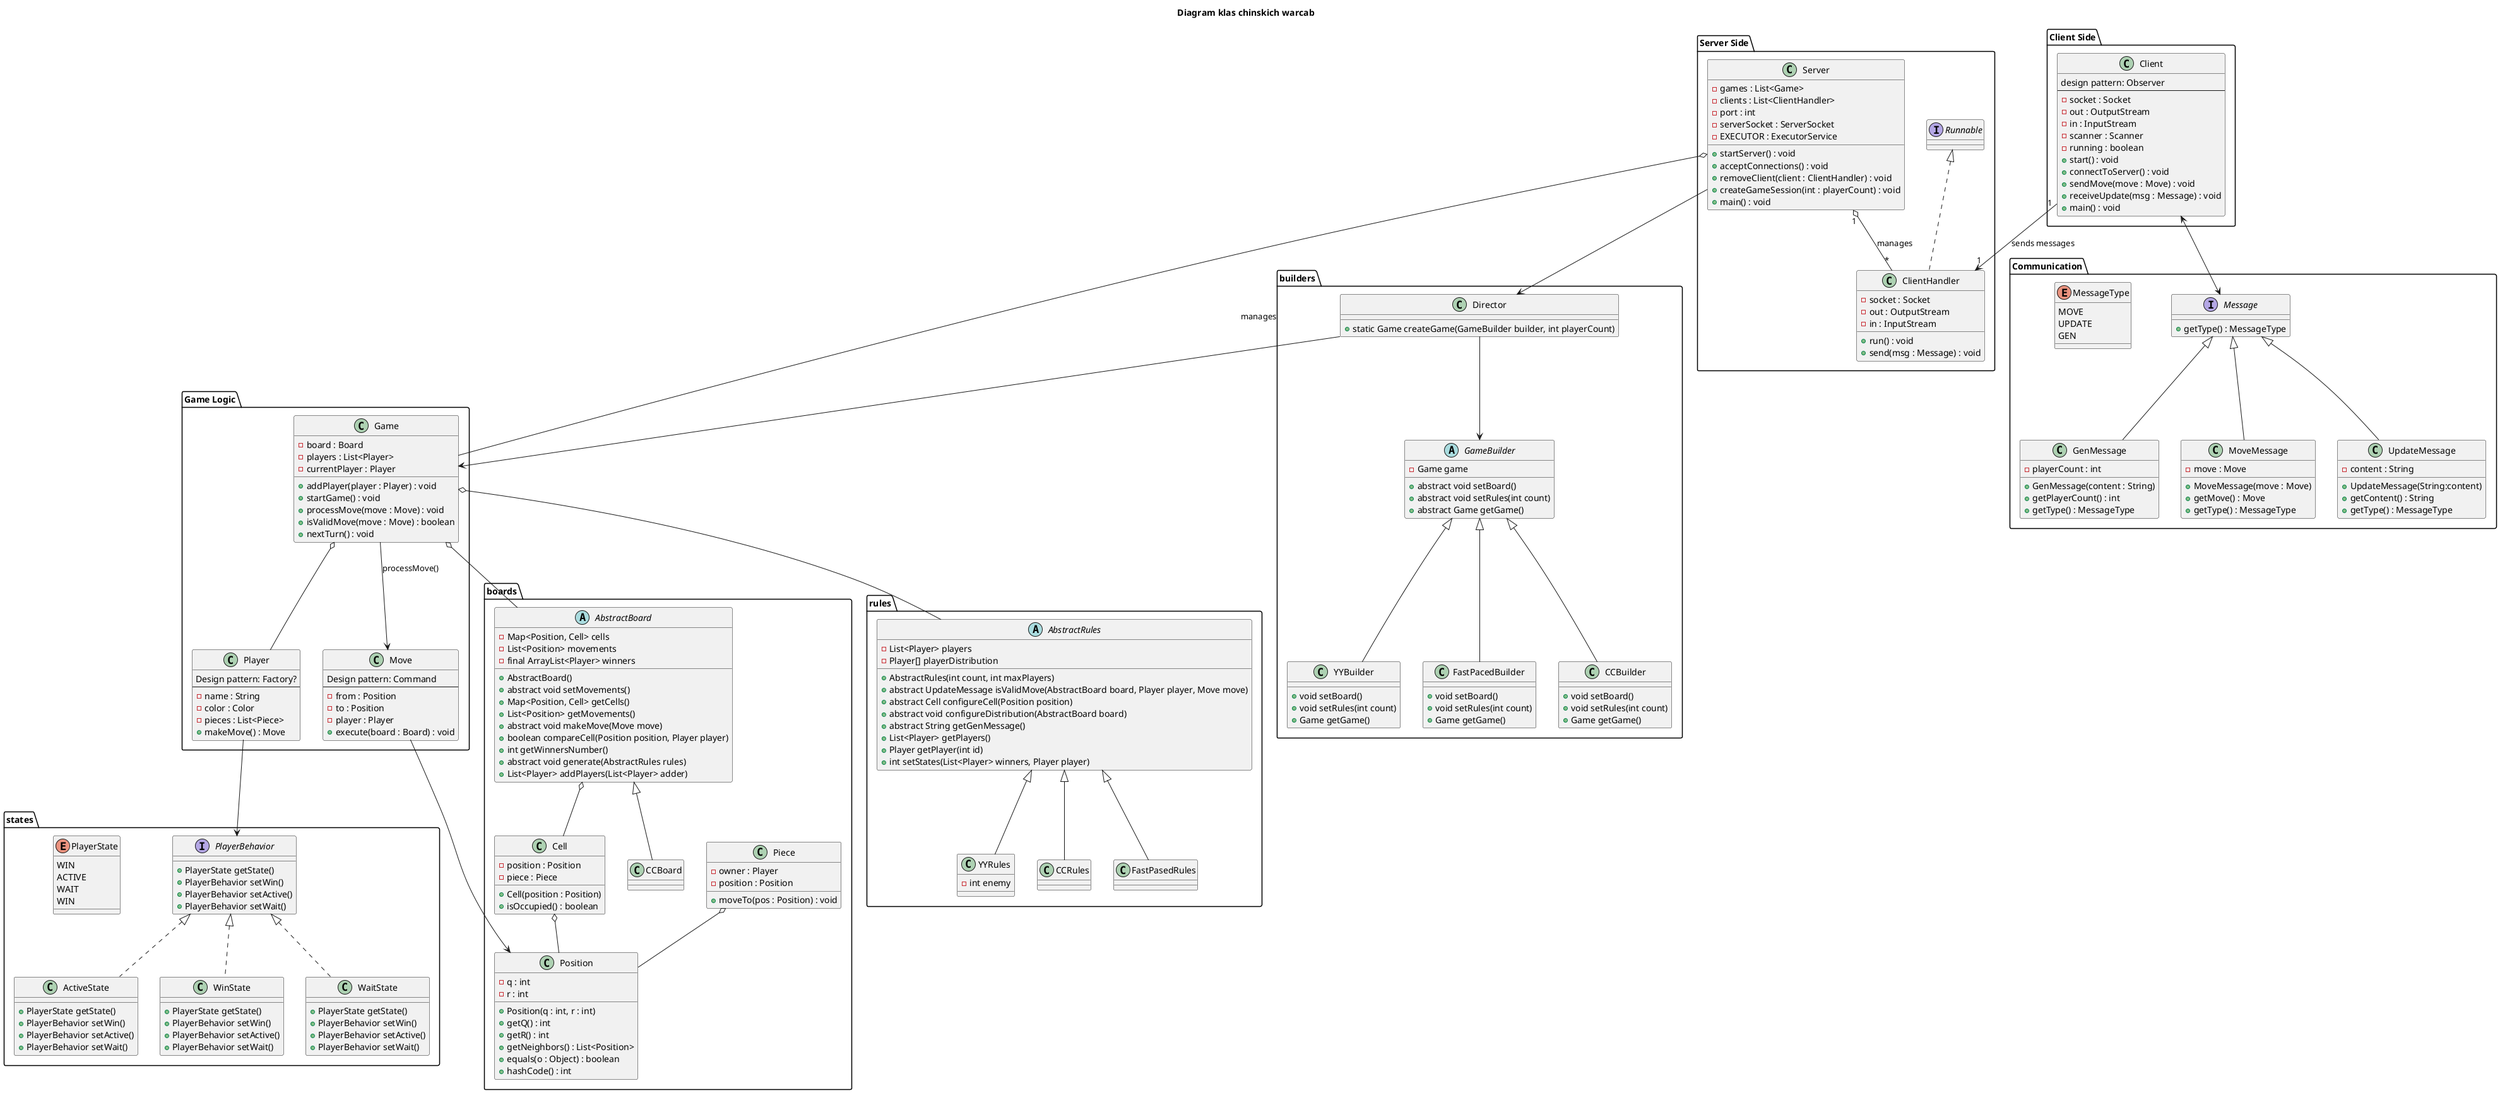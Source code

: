@startuml

title Diagram klas chinskich warcab

' pakiety
package "Server Side" {
    class Server {
        - games : List<Game>
        - clients : List<ClientHandler>
        - port : int
        - serverSocket : ServerSocket
        - EXECUTOR : ExecutorService
        + startServer() : void
        + acceptConnections() : void
        + removeClient(client : ClientHandler) : void
        + createGameSession(int : playerCount) : void
        + main() : void
    }

    class ClientHandler implements Runnable {
        - socket : Socket
        - out : OutputStream
        - in : InputStream
        + run() : void
        + send(msg : Message) : void
    }
}

package "Client Side" {
    class Client {
        design pattern: Observer
        --
        - socket : Socket
        - out : OutputStream
        - in : InputStream
        - scanner : Scanner
        - running : boolean
        + start() : void
        + connectToServer() : void
        + sendMove(move : Move) : void
        + receiveUpdate(msg : Message) : void
        + main() : void
    }

}

package "Game Logic" {
    class Game {
        - board : Board
        - players : List<Player>
        - currentPlayer : Player
        + addPlayer(player : Player) : void
        + startGame() : void
        + processMove(move : Move) : void
        + isValidMove(move : Move) : boolean
        + nextTurn() : void
    }

    class Player {
        Design pattern: Factory?
        --
        - name : String
        - color : Color
        - pieces : List<Piece>
        + makeMove() : Move
    }

    class Move {
        Design pattern: Command
        --
        - from : Position
        - to : Position
        - player : Player
        + execute(board : Board) : void
    }
}

package "Communication" {
    interface Message {
        + getType() : MessageType
    }

    enum MessageType {
        MOVE
        UPDATE
        GEN
    }

    class GenMessage {
        - playerCount : int
        + GenMessage(content : String)
        + getPlayerCount() : int
        + getType() : MessageType
    }

    class MoveMessage {
        - move : Move
        + MoveMessage(move : Move)
        + getMove() : Move
        + getType() : MessageType
    }

    class UpdateMessage {
        - content : String
        + UpdateMessage(String:content)
        + getContent() : String
        + getType() : MessageType
    }
}
package boards {

    class Cell {
        - position : Position
        - piece : Piece
        + Cell(position : Position)
        + isOccupied() : boolean
    }

    class Piece {
        - owner : Player
        - position : Position
        + moveTo(pos : Position) : void
    }
    class Position {
        - q : int
        - r : int
        + Position(q : int, r : int)
        + getQ() : int
        + getR() : int
        + getNeighbors() : List<Position>
        + equals(o : Object) : boolean
        + hashCode() : int
    }
    abstract class AbstractBoard {
        - Map<Position, Cell> cells
        - List<Position> movements
        - final ArrayList<Player> winners

        + AbstractBoard()
        + abstract void setMovements()
        + Map<Position, Cell> getCells()
        + List<Position> getMovements()
        + abstract void makeMove(Move move)
        + boolean compareCell(Position position, Player player)
        + int getWinnersNumber()
        + abstract void generate(AbstractRules rules)
        + List<Player> addPlayers(List<Player> adder)
    }
    class CCBoard extends AbstractBoard

}
package builders {
    class YYBuilder  extends GameBuilder{
        + void setBoard()
        + void setRules(int count)
        + Game getGame()
    }
    abstract class GameBuilder {
        - Game game
        + abstract void setBoard()
        + abstract void setRules(int count)
        + abstract Game getGame()
    }
    class FastPacedBuilder extends GameBuilder{
        + void setBoard()
        + void setRules(int count)
        + Game getGame()
    }
    class Director {
        + static Game createGame(GameBuilder builder, int playerCount)
    }
    class CCBuilder  extends GameBuilder{
        + void setBoard()
        + void setRules(int count)
        + Game getGame()
    }
    Director --> GameBuilder

}
package rules {
    class YYRules extends AbstractRules {
        - int enemy
    }
    class CCRules extends AbstractRules {
    }
    class FastPasedRules extends AbstractRules {
    }
    abstract class AbstractRules {
        - List<Player> players
        - Player[] playerDistribution

        + AbstractRules(int count, int maxPlayers)
        + abstract UpdateMessage isValidMove(AbstractBoard board, Player player, Move move)
        + abstract Cell configureCell(Position position)
        + abstract void configureDistribution(AbstractBoard board)
        + abstract String getGenMessage()
        + List<Player> getPlayers()
        + Player getPlayer(int id)
        + int setStates(List<Player> winners, Player player)
    }

}
package states {
  interface PlayerBehavior {
        + PlayerState getState()
        + PlayerBehavior setWin()
        + PlayerBehavior setActive()
        + PlayerBehavior setWait()
    }

    enum PlayerState {
        WIN
        ACTIVE
        WAIT
    }
    class ActiveState implements PlayerBehavior {
        + PlayerState getState()
        + PlayerBehavior setWin()
        + PlayerBehavior setActive()
        + PlayerBehavior setWait()
    }
  class WinState implements PlayerBehavior {
        + PlayerState getState()
        + PlayerBehavior setWin()
        + PlayerBehavior setActive()
        + PlayerBehavior setWait()
    }
    PlayerState : WIN

    class WaitState implements PlayerBehavior {
        + PlayerState getState()
        + PlayerBehavior setWin()
        + PlayerBehavior setActive()
        + PlayerBehavior setWait()
    }
}





' Relationships
Server "1" o-- "*" ClientHandler : manages

Client "1" --> "1" ClientHandler : sends messages

Client <--> Message

Server o-- Game : manages
Game o-- AbstractBoard
Game o-- Player
AbstractBoard o-- Cell
Cell o-- Position
Piece o-- Position
Move --> Position
Player --> PlayerBehavior
Director --> Game
Server --> Director
Game o-- AbstractRules

Game --> Move : processMove()

Message <|-- GenMessage
Message <|-- MoveMessage
Message <|-- UpdateMessage


@enduml